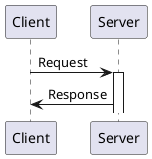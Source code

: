 @startuml "client-server"

participant Client
participant Server
Client -> Server : Request
activate Server
Server -> Client : Response

@enduml
